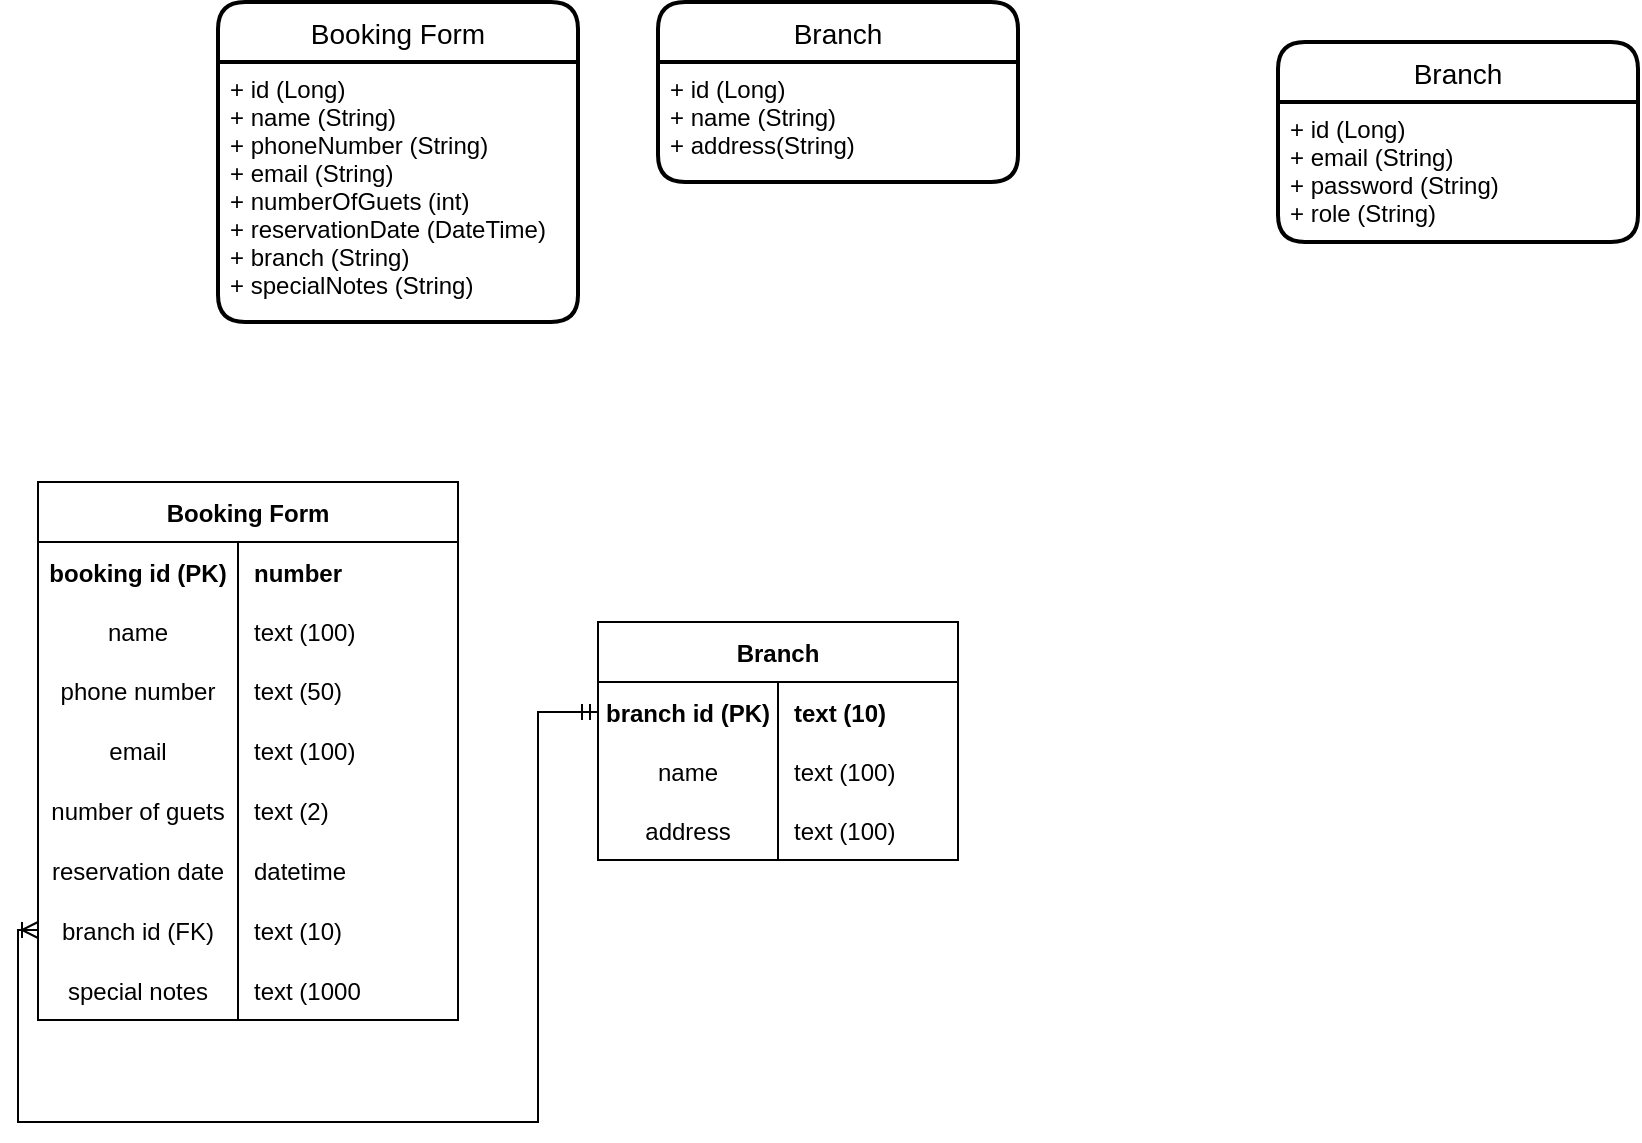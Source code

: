 <mxfile version="21.1.2" type="device">
  <diagram name="ER-Diagram" id="IUWkRkfvs-dCXBgWuyXq">
    <mxGraphModel dx="882" dy="577" grid="1" gridSize="10" guides="1" tooltips="1" connect="1" arrows="1" fold="1" page="1" pageScale="1" pageWidth="827" pageHeight="1169" math="0" shadow="0">
      <root>
        <mxCell id="0" />
        <mxCell id="1" parent="0" />
        <mxCell id="eaKdMi3W3WY2wPE6pFsO-1" value="Booking Form" style="swimlane;childLayout=stackLayout;horizontal=1;startSize=30;horizontalStack=0;rounded=1;fontSize=14;fontStyle=0;strokeWidth=2;resizeParent=0;resizeLast=1;shadow=0;dashed=0;align=center;" parent="1" vertex="1">
          <mxGeometry x="320" y="400" width="180" height="160" as="geometry" />
        </mxCell>
        <mxCell id="eaKdMi3W3WY2wPE6pFsO-2" value="+ id (Long)&#xa;+ name (String)&#xa;+ phoneNumber (String)&#xa;+ email (String)&#xa;+ numberOfGuets (int)&#xa;+ reservationDate (DateTime)&#xa;+ branch (String)&#xa;+ specialNotes (String)" style="align=left;strokeColor=none;fillColor=none;spacingLeft=4;fontSize=12;verticalAlign=top;resizable=0;rotatable=0;part=1;" parent="eaKdMi3W3WY2wPE6pFsO-1" vertex="1">
          <mxGeometry y="30" width="180" height="130" as="geometry" />
        </mxCell>
        <mxCell id="eaKdMi3W3WY2wPE6pFsO-4" value="Branch" style="swimlane;childLayout=stackLayout;horizontal=1;startSize=30;horizontalStack=0;rounded=1;fontSize=14;fontStyle=0;strokeWidth=2;resizeParent=0;resizeLast=1;shadow=0;dashed=0;align=center;" parent="1" vertex="1">
          <mxGeometry x="540" y="400" width="180" height="90" as="geometry" />
        </mxCell>
        <mxCell id="eaKdMi3W3WY2wPE6pFsO-5" value="+ id (Long)&#xa;+ name (String)&#xa;+ address(String)" style="align=left;strokeColor=none;fillColor=none;spacingLeft=4;fontSize=12;verticalAlign=top;resizable=0;rotatable=0;part=1;" parent="eaKdMi3W3WY2wPE6pFsO-4" vertex="1">
          <mxGeometry y="30" width="180" height="60" as="geometry" />
        </mxCell>
        <mxCell id="eaKdMi3W3WY2wPE6pFsO-6" value="Booking Form" style="shape=table;startSize=30;container=1;collapsible=1;childLayout=tableLayout;fixedRows=1;rowLines=0;fontStyle=1;align=center;resizeLast=1;" parent="1" vertex="1">
          <mxGeometry x="230" y="640" width="210" height="269" as="geometry" />
        </mxCell>
        <mxCell id="eaKdMi3W3WY2wPE6pFsO-10" value="" style="shape=tableRow;horizontal=0;startSize=0;swimlaneHead=0;swimlaneBody=0;fillColor=none;collapsible=0;dropTarget=0;points=[[0,0.5],[1,0.5]];portConstraint=eastwest;top=0;left=0;right=0;bottom=0;" parent="eaKdMi3W3WY2wPE6pFsO-6" vertex="1">
          <mxGeometry y="30" width="210" height="30" as="geometry" />
        </mxCell>
        <mxCell id="eaKdMi3W3WY2wPE6pFsO-11" value="booking id (PK)" style="shape=partialRectangle;connectable=0;fillColor=none;top=0;left=0;bottom=0;right=0;editable=1;overflow=hidden;fontStyle=1" parent="eaKdMi3W3WY2wPE6pFsO-10" vertex="1">
          <mxGeometry width="100" height="30" as="geometry">
            <mxRectangle width="100" height="30" as="alternateBounds" />
          </mxGeometry>
        </mxCell>
        <mxCell id="eaKdMi3W3WY2wPE6pFsO-12" value="number" style="shape=partialRectangle;connectable=0;fillColor=none;top=0;left=0;bottom=0;right=0;align=left;spacingLeft=6;overflow=hidden;fontStyle=1" parent="eaKdMi3W3WY2wPE6pFsO-10" vertex="1">
          <mxGeometry x="100" width="110" height="30" as="geometry">
            <mxRectangle width="110" height="30" as="alternateBounds" />
          </mxGeometry>
        </mxCell>
        <mxCell id="eaKdMi3W3WY2wPE6pFsO-13" value="" style="shape=tableRow;horizontal=0;startSize=0;swimlaneHead=0;swimlaneBody=0;fillColor=none;collapsible=0;dropTarget=0;points=[[0,0.5],[1,0.5]];portConstraint=eastwest;top=0;left=0;right=0;bottom=0;" parent="eaKdMi3W3WY2wPE6pFsO-6" vertex="1">
          <mxGeometry y="60" width="210" height="29" as="geometry" />
        </mxCell>
        <mxCell id="eaKdMi3W3WY2wPE6pFsO-14" value="name" style="shape=partialRectangle;connectable=0;fillColor=none;top=0;left=0;bottom=0;right=0;editable=1;overflow=hidden;" parent="eaKdMi3W3WY2wPE6pFsO-13" vertex="1">
          <mxGeometry width="100" height="29" as="geometry">
            <mxRectangle width="100" height="29" as="alternateBounds" />
          </mxGeometry>
        </mxCell>
        <mxCell id="eaKdMi3W3WY2wPE6pFsO-15" value="text (100)" style="shape=partialRectangle;connectable=0;fillColor=none;top=0;left=0;bottom=0;right=0;align=left;spacingLeft=6;overflow=hidden;" parent="eaKdMi3W3WY2wPE6pFsO-13" vertex="1">
          <mxGeometry x="100" width="110" height="29" as="geometry">
            <mxRectangle width="110" height="29" as="alternateBounds" />
          </mxGeometry>
        </mxCell>
        <mxCell id="eaKdMi3W3WY2wPE6pFsO-16" value="" style="shape=tableRow;horizontal=0;startSize=0;swimlaneHead=0;swimlaneBody=0;fillColor=none;collapsible=0;dropTarget=0;points=[[0,0.5],[1,0.5]];portConstraint=eastwest;top=0;left=0;right=0;bottom=0;" parent="eaKdMi3W3WY2wPE6pFsO-6" vertex="1">
          <mxGeometry y="89" width="210" height="30" as="geometry" />
        </mxCell>
        <mxCell id="eaKdMi3W3WY2wPE6pFsO-17" value="phone number" style="shape=partialRectangle;connectable=0;fillColor=none;top=0;left=0;bottom=0;right=0;editable=1;overflow=hidden;" parent="eaKdMi3W3WY2wPE6pFsO-16" vertex="1">
          <mxGeometry width="100" height="30" as="geometry">
            <mxRectangle width="100" height="30" as="alternateBounds" />
          </mxGeometry>
        </mxCell>
        <mxCell id="eaKdMi3W3WY2wPE6pFsO-18" value="text (50)" style="shape=partialRectangle;connectable=0;fillColor=none;top=0;left=0;bottom=0;right=0;align=left;spacingLeft=6;overflow=hidden;" parent="eaKdMi3W3WY2wPE6pFsO-16" vertex="1">
          <mxGeometry x="100" width="110" height="30" as="geometry">
            <mxRectangle width="110" height="30" as="alternateBounds" />
          </mxGeometry>
        </mxCell>
        <mxCell id="eaKdMi3W3WY2wPE6pFsO-19" value="" style="shape=tableRow;horizontal=0;startSize=0;swimlaneHead=0;swimlaneBody=0;fillColor=none;collapsible=0;dropTarget=0;points=[[0,0.5],[1,0.5]];portConstraint=eastwest;top=0;left=0;right=0;bottom=0;" parent="eaKdMi3W3WY2wPE6pFsO-6" vertex="1">
          <mxGeometry y="119" width="210" height="30" as="geometry" />
        </mxCell>
        <mxCell id="eaKdMi3W3WY2wPE6pFsO-20" value="email" style="shape=partialRectangle;connectable=0;fillColor=none;top=0;left=0;bottom=0;right=0;editable=1;overflow=hidden;" parent="eaKdMi3W3WY2wPE6pFsO-19" vertex="1">
          <mxGeometry width="100" height="30" as="geometry">
            <mxRectangle width="100" height="30" as="alternateBounds" />
          </mxGeometry>
        </mxCell>
        <mxCell id="eaKdMi3W3WY2wPE6pFsO-21" value="text (100)" style="shape=partialRectangle;connectable=0;fillColor=none;top=0;left=0;bottom=0;right=0;align=left;spacingLeft=6;overflow=hidden;" parent="eaKdMi3W3WY2wPE6pFsO-19" vertex="1">
          <mxGeometry x="100" width="110" height="30" as="geometry">
            <mxRectangle width="110" height="30" as="alternateBounds" />
          </mxGeometry>
        </mxCell>
        <mxCell id="eaKdMi3W3WY2wPE6pFsO-22" value="" style="shape=tableRow;horizontal=0;startSize=0;swimlaneHead=0;swimlaneBody=0;fillColor=none;collapsible=0;dropTarget=0;points=[[0,0.5],[1,0.5]];portConstraint=eastwest;top=0;left=0;right=0;bottom=0;" parent="eaKdMi3W3WY2wPE6pFsO-6" vertex="1">
          <mxGeometry y="149" width="210" height="30" as="geometry" />
        </mxCell>
        <mxCell id="eaKdMi3W3WY2wPE6pFsO-23" value="number of guets" style="shape=partialRectangle;connectable=0;fillColor=none;top=0;left=0;bottom=0;right=0;editable=1;overflow=hidden;" parent="eaKdMi3W3WY2wPE6pFsO-22" vertex="1">
          <mxGeometry width="100" height="30" as="geometry">
            <mxRectangle width="100" height="30" as="alternateBounds" />
          </mxGeometry>
        </mxCell>
        <mxCell id="eaKdMi3W3WY2wPE6pFsO-24" value="text (2)" style="shape=partialRectangle;connectable=0;fillColor=none;top=0;left=0;bottom=0;right=0;align=left;spacingLeft=6;overflow=hidden;" parent="eaKdMi3W3WY2wPE6pFsO-22" vertex="1">
          <mxGeometry x="100" width="110" height="30" as="geometry">
            <mxRectangle width="110" height="30" as="alternateBounds" />
          </mxGeometry>
        </mxCell>
        <mxCell id="eaKdMi3W3WY2wPE6pFsO-25" value="" style="shape=tableRow;horizontal=0;startSize=0;swimlaneHead=0;swimlaneBody=0;fillColor=none;collapsible=0;dropTarget=0;points=[[0,0.5],[1,0.5]];portConstraint=eastwest;top=0;left=0;right=0;bottom=0;" parent="eaKdMi3W3WY2wPE6pFsO-6" vertex="1">
          <mxGeometry y="179" width="210" height="30" as="geometry" />
        </mxCell>
        <mxCell id="eaKdMi3W3WY2wPE6pFsO-26" value="reservation date" style="shape=partialRectangle;connectable=0;fillColor=none;top=0;left=0;bottom=0;right=0;editable=1;overflow=hidden;" parent="eaKdMi3W3WY2wPE6pFsO-25" vertex="1">
          <mxGeometry width="100" height="30" as="geometry">
            <mxRectangle width="100" height="30" as="alternateBounds" />
          </mxGeometry>
        </mxCell>
        <mxCell id="eaKdMi3W3WY2wPE6pFsO-27" value="datetime" style="shape=partialRectangle;connectable=0;fillColor=none;top=0;left=0;bottom=0;right=0;align=left;spacingLeft=6;overflow=hidden;" parent="eaKdMi3W3WY2wPE6pFsO-25" vertex="1">
          <mxGeometry x="100" width="110" height="30" as="geometry">
            <mxRectangle width="110" height="30" as="alternateBounds" />
          </mxGeometry>
        </mxCell>
        <mxCell id="eaKdMi3W3WY2wPE6pFsO-28" value="" style="shape=tableRow;horizontal=0;startSize=0;swimlaneHead=0;swimlaneBody=0;fillColor=none;collapsible=0;dropTarget=0;points=[[0,0.5],[1,0.5]];portConstraint=eastwest;top=0;left=0;right=0;bottom=0;" parent="eaKdMi3W3WY2wPE6pFsO-6" vertex="1">
          <mxGeometry y="209" width="210" height="30" as="geometry" />
        </mxCell>
        <mxCell id="eaKdMi3W3WY2wPE6pFsO-29" value="branch id (FK)" style="shape=partialRectangle;connectable=0;fillColor=none;top=0;left=0;bottom=0;right=0;editable=1;overflow=hidden;" parent="eaKdMi3W3WY2wPE6pFsO-28" vertex="1">
          <mxGeometry width="100" height="30" as="geometry">
            <mxRectangle width="100" height="30" as="alternateBounds" />
          </mxGeometry>
        </mxCell>
        <mxCell id="eaKdMi3W3WY2wPE6pFsO-30" value="text (10)" style="shape=partialRectangle;connectable=0;fillColor=none;top=0;left=0;bottom=0;right=0;align=left;spacingLeft=6;overflow=hidden;" parent="eaKdMi3W3WY2wPE6pFsO-28" vertex="1">
          <mxGeometry x="100" width="110" height="30" as="geometry">
            <mxRectangle width="110" height="30" as="alternateBounds" />
          </mxGeometry>
        </mxCell>
        <mxCell id="eaKdMi3W3WY2wPE6pFsO-31" value="" style="shape=tableRow;horizontal=0;startSize=0;swimlaneHead=0;swimlaneBody=0;fillColor=none;collapsible=0;dropTarget=0;points=[[0,0.5],[1,0.5]];portConstraint=eastwest;top=0;left=0;right=0;bottom=0;" parent="eaKdMi3W3WY2wPE6pFsO-6" vertex="1">
          <mxGeometry y="239" width="210" height="30" as="geometry" />
        </mxCell>
        <mxCell id="eaKdMi3W3WY2wPE6pFsO-32" value="special notes" style="shape=partialRectangle;connectable=0;fillColor=none;top=0;left=0;bottom=0;right=0;editable=1;overflow=hidden;" parent="eaKdMi3W3WY2wPE6pFsO-31" vertex="1">
          <mxGeometry width="100" height="30" as="geometry">
            <mxRectangle width="100" height="30" as="alternateBounds" />
          </mxGeometry>
        </mxCell>
        <mxCell id="eaKdMi3W3WY2wPE6pFsO-33" value="text (1000" style="shape=partialRectangle;connectable=0;fillColor=none;top=0;left=0;bottom=0;right=0;align=left;spacingLeft=6;overflow=hidden;" parent="eaKdMi3W3WY2wPE6pFsO-31" vertex="1">
          <mxGeometry x="100" width="110" height="30" as="geometry">
            <mxRectangle width="110" height="30" as="alternateBounds" />
          </mxGeometry>
        </mxCell>
        <mxCell id="eaKdMi3W3WY2wPE6pFsO-61" value="Branch" style="shape=table;startSize=30;container=1;collapsible=1;childLayout=tableLayout;fixedRows=1;rowLines=0;fontStyle=1;align=center;resizeLast=1;" parent="1" vertex="1">
          <mxGeometry x="510" y="710" width="180" height="119" as="geometry" />
        </mxCell>
        <mxCell id="eaKdMi3W3WY2wPE6pFsO-62" value="" style="shape=tableRow;horizontal=0;startSize=0;swimlaneHead=0;swimlaneBody=0;fillColor=none;collapsible=0;dropTarget=0;points=[[0,0.5],[1,0.5]];portConstraint=eastwest;top=0;left=0;right=0;bottom=0;" parent="eaKdMi3W3WY2wPE6pFsO-61" vertex="1">
          <mxGeometry y="30" width="180" height="30" as="geometry" />
        </mxCell>
        <mxCell id="eaKdMi3W3WY2wPE6pFsO-63" value="branch id (PK)" style="shape=partialRectangle;connectable=0;fillColor=none;top=0;left=0;bottom=0;right=0;editable=1;overflow=hidden;fontStyle=1" parent="eaKdMi3W3WY2wPE6pFsO-62" vertex="1">
          <mxGeometry width="90" height="30" as="geometry">
            <mxRectangle width="90" height="30" as="alternateBounds" />
          </mxGeometry>
        </mxCell>
        <mxCell id="eaKdMi3W3WY2wPE6pFsO-64" value="text (10)" style="shape=partialRectangle;connectable=0;fillColor=none;top=0;left=0;bottom=0;right=0;align=left;spacingLeft=6;overflow=hidden;fontStyle=1" parent="eaKdMi3W3WY2wPE6pFsO-62" vertex="1">
          <mxGeometry x="90" width="90" height="30" as="geometry">
            <mxRectangle width="90" height="30" as="alternateBounds" />
          </mxGeometry>
        </mxCell>
        <mxCell id="eaKdMi3W3WY2wPE6pFsO-65" value="" style="shape=tableRow;horizontal=0;startSize=0;swimlaneHead=0;swimlaneBody=0;fillColor=none;collapsible=0;dropTarget=0;points=[[0,0.5],[1,0.5]];portConstraint=eastwest;top=0;left=0;right=0;bottom=0;" parent="eaKdMi3W3WY2wPE6pFsO-61" vertex="1">
          <mxGeometry y="60" width="180" height="29" as="geometry" />
        </mxCell>
        <mxCell id="eaKdMi3W3WY2wPE6pFsO-66" value="name" style="shape=partialRectangle;connectable=0;fillColor=none;top=0;left=0;bottom=0;right=0;editable=1;overflow=hidden;" parent="eaKdMi3W3WY2wPE6pFsO-65" vertex="1">
          <mxGeometry width="90" height="29" as="geometry">
            <mxRectangle width="90" height="29" as="alternateBounds" />
          </mxGeometry>
        </mxCell>
        <mxCell id="eaKdMi3W3WY2wPE6pFsO-67" value="text (100)" style="shape=partialRectangle;connectable=0;fillColor=none;top=0;left=0;bottom=0;right=0;align=left;spacingLeft=6;overflow=hidden;" parent="eaKdMi3W3WY2wPE6pFsO-65" vertex="1">
          <mxGeometry x="90" width="90" height="29" as="geometry">
            <mxRectangle width="90" height="29" as="alternateBounds" />
          </mxGeometry>
        </mxCell>
        <mxCell id="eaKdMi3W3WY2wPE6pFsO-71" value="" style="shape=tableRow;horizontal=0;startSize=0;swimlaneHead=0;swimlaneBody=0;fillColor=none;collapsible=0;dropTarget=0;points=[[0,0.5],[1,0.5]];portConstraint=eastwest;top=0;left=0;right=0;bottom=0;" parent="eaKdMi3W3WY2wPE6pFsO-61" vertex="1">
          <mxGeometry y="89" width="180" height="30" as="geometry" />
        </mxCell>
        <mxCell id="eaKdMi3W3WY2wPE6pFsO-72" value="address" style="shape=partialRectangle;connectable=0;fillColor=none;top=0;left=0;bottom=0;right=0;editable=1;overflow=hidden;" parent="eaKdMi3W3WY2wPE6pFsO-71" vertex="1">
          <mxGeometry width="90" height="30" as="geometry">
            <mxRectangle width="90" height="30" as="alternateBounds" />
          </mxGeometry>
        </mxCell>
        <mxCell id="eaKdMi3W3WY2wPE6pFsO-73" value="text (100)" style="shape=partialRectangle;connectable=0;fillColor=none;top=0;left=0;bottom=0;right=0;align=left;spacingLeft=6;overflow=hidden;" parent="eaKdMi3W3WY2wPE6pFsO-71" vertex="1">
          <mxGeometry x="90" width="90" height="30" as="geometry">
            <mxRectangle width="90" height="30" as="alternateBounds" />
          </mxGeometry>
        </mxCell>
        <mxCell id="eaKdMi3W3WY2wPE6pFsO-91" value="" style="edgeStyle=orthogonalEdgeStyle;fontSize=12;html=1;endArrow=ERoneToMany;startArrow=ERmandOne;rounded=0;exitX=0;exitY=0.5;exitDx=0;exitDy=0;entryX=0;entryY=0.5;entryDx=0;entryDy=0;" parent="1" source="eaKdMi3W3WY2wPE6pFsO-62" target="eaKdMi3W3WY2wPE6pFsO-28" edge="1">
          <mxGeometry width="100" height="100" relative="1" as="geometry">
            <mxPoint x="380" y="870" as="sourcePoint" />
            <mxPoint x="480" y="770" as="targetPoint" />
            <Array as="points">
              <mxPoint x="480" y="755" />
              <mxPoint x="480" y="960" />
              <mxPoint x="220" y="960" />
              <mxPoint x="220" y="864" />
            </Array>
          </mxGeometry>
        </mxCell>
        <mxCell id="1OyiTbJgTSWXmR_NQt_k-1" value="Branch" style="swimlane;childLayout=stackLayout;horizontal=1;startSize=30;horizontalStack=0;rounded=1;fontSize=14;fontStyle=0;strokeWidth=2;resizeParent=0;resizeLast=1;shadow=0;dashed=0;align=center;" vertex="1" parent="1">
          <mxGeometry x="850" y="420" width="180" height="100" as="geometry" />
        </mxCell>
        <mxCell id="1OyiTbJgTSWXmR_NQt_k-2" value="+ id (Long)&#xa;+ email (String)&#xa;+ password (String)&#xa;+ role (String)" style="align=left;strokeColor=none;fillColor=none;spacingLeft=4;fontSize=12;verticalAlign=top;resizable=0;rotatable=0;part=1;" vertex="1" parent="1OyiTbJgTSWXmR_NQt_k-1">
          <mxGeometry y="30" width="180" height="70" as="geometry" />
        </mxCell>
      </root>
    </mxGraphModel>
  </diagram>
</mxfile>
